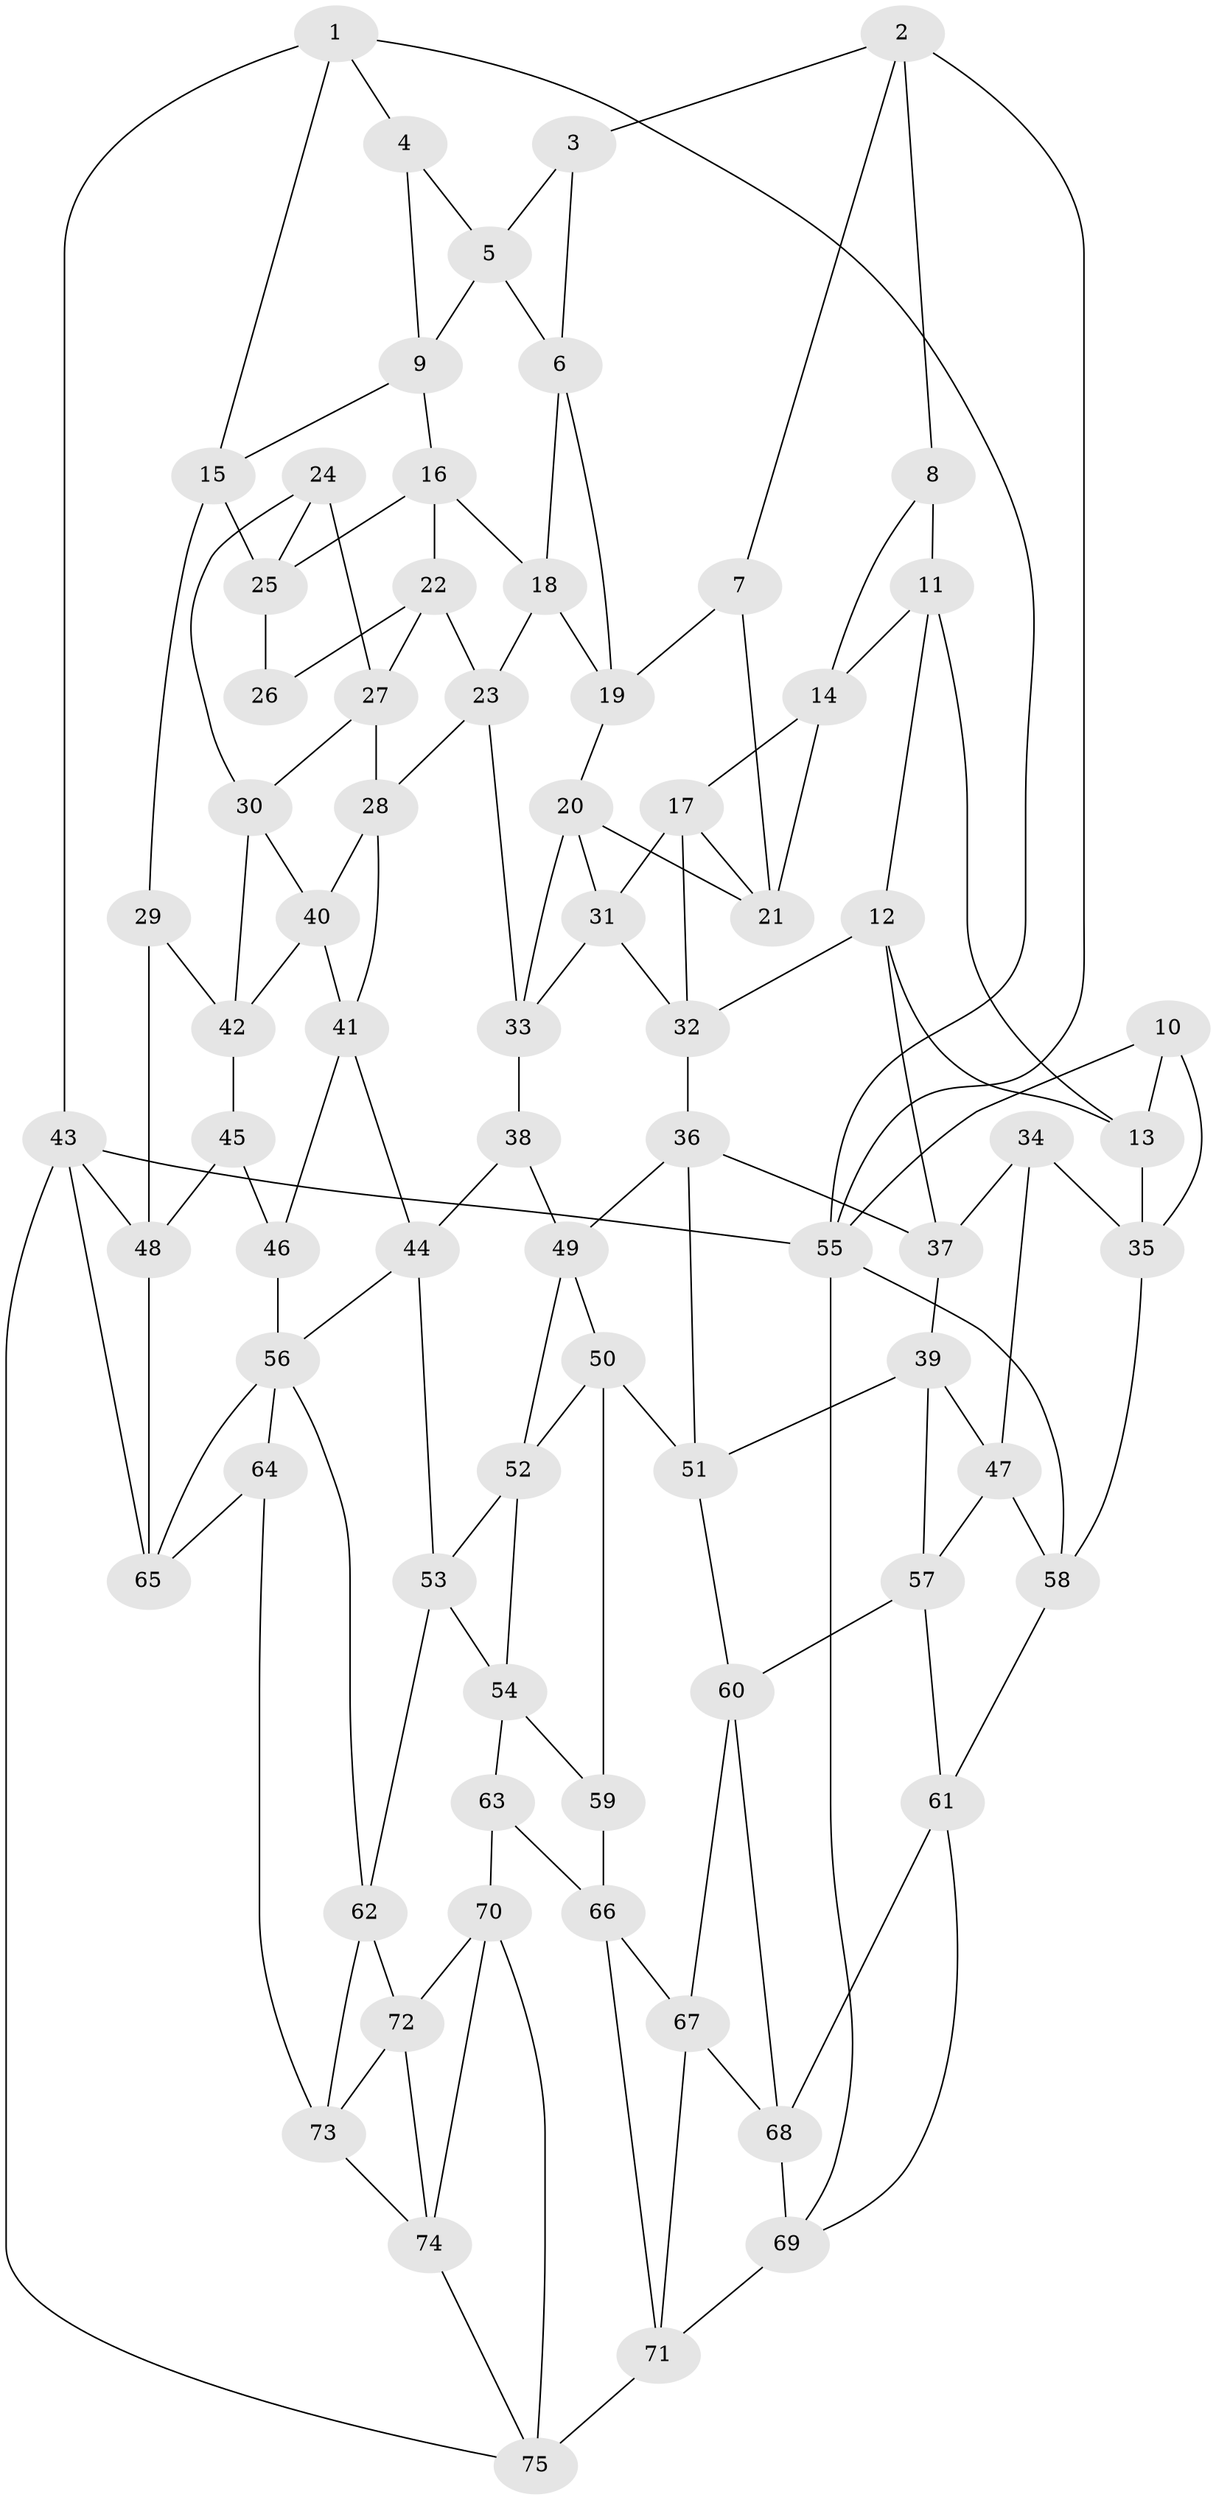 // original degree distribution, {3: 0.02, 6: 0.23333333333333334, 4: 0.23333333333333334, 5: 0.5133333333333333}
// Generated by graph-tools (version 1.1) at 2025/51/03/09/25 03:51:06]
// undirected, 75 vertices, 144 edges
graph export_dot {
graph [start="1"]
  node [color=gray90,style=filled];
  1;
  2;
  3;
  4;
  5;
  6;
  7;
  8;
  9;
  10;
  11;
  12;
  13;
  14;
  15;
  16;
  17;
  18;
  19;
  20;
  21;
  22;
  23;
  24;
  25;
  26;
  27;
  28;
  29;
  30;
  31;
  32;
  33;
  34;
  35;
  36;
  37;
  38;
  39;
  40;
  41;
  42;
  43;
  44;
  45;
  46;
  47;
  48;
  49;
  50;
  51;
  52;
  53;
  54;
  55;
  56;
  57;
  58;
  59;
  60;
  61;
  62;
  63;
  64;
  65;
  66;
  67;
  68;
  69;
  70;
  71;
  72;
  73;
  74;
  75;
  1 -- 4 [weight=1.0];
  1 -- 15 [weight=1.0];
  1 -- 43 [weight=1.0];
  1 -- 55 [weight=1.0];
  2 -- 3 [weight=1.0];
  2 -- 7 [weight=1.0];
  2 -- 8 [weight=1.0];
  2 -- 55 [weight=1.0];
  3 -- 5 [weight=1.0];
  3 -- 6 [weight=1.0];
  4 -- 5 [weight=1.0];
  4 -- 9 [weight=1.0];
  5 -- 6 [weight=1.0];
  5 -- 9 [weight=1.0];
  6 -- 18 [weight=1.0];
  6 -- 19 [weight=1.0];
  7 -- 19 [weight=1.0];
  7 -- 21 [weight=1.0];
  8 -- 11 [weight=1.0];
  8 -- 14 [weight=1.0];
  9 -- 15 [weight=1.0];
  9 -- 16 [weight=1.0];
  10 -- 13 [weight=1.0];
  10 -- 35 [weight=1.0];
  10 -- 55 [weight=1.0];
  11 -- 12 [weight=1.0];
  11 -- 13 [weight=1.0];
  11 -- 14 [weight=1.0];
  12 -- 13 [weight=1.0];
  12 -- 32 [weight=1.0];
  12 -- 37 [weight=1.0];
  13 -- 35 [weight=1.0];
  14 -- 17 [weight=1.0];
  14 -- 21 [weight=1.0];
  15 -- 25 [weight=1.0];
  15 -- 29 [weight=1.0];
  16 -- 18 [weight=1.0];
  16 -- 22 [weight=1.0];
  16 -- 25 [weight=1.0];
  17 -- 21 [weight=1.0];
  17 -- 31 [weight=1.0];
  17 -- 32 [weight=1.0];
  18 -- 19 [weight=1.0];
  18 -- 23 [weight=1.0];
  19 -- 20 [weight=1.0];
  20 -- 21 [weight=1.0];
  20 -- 31 [weight=1.0];
  20 -- 33 [weight=1.0];
  22 -- 23 [weight=1.0];
  22 -- 26 [weight=1.0];
  22 -- 27 [weight=1.0];
  23 -- 28 [weight=1.0];
  23 -- 33 [weight=1.0];
  24 -- 25 [weight=1.0];
  24 -- 27 [weight=1.0];
  24 -- 30 [weight=1.0];
  25 -- 26 [weight=1.0];
  27 -- 28 [weight=1.0];
  27 -- 30 [weight=1.0];
  28 -- 40 [weight=1.0];
  28 -- 41 [weight=1.0];
  29 -- 42 [weight=1.0];
  29 -- 48 [weight=1.0];
  30 -- 40 [weight=1.0];
  30 -- 42 [weight=1.0];
  31 -- 32 [weight=1.0];
  31 -- 33 [weight=1.0];
  32 -- 36 [weight=1.0];
  33 -- 38 [weight=1.0];
  34 -- 35 [weight=1.0];
  34 -- 37 [weight=1.0];
  34 -- 47 [weight=1.0];
  35 -- 58 [weight=1.0];
  36 -- 37 [weight=1.0];
  36 -- 49 [weight=1.0];
  36 -- 51 [weight=1.0];
  37 -- 39 [weight=1.0];
  38 -- 44 [weight=1.0];
  38 -- 49 [weight=1.0];
  39 -- 47 [weight=1.0];
  39 -- 51 [weight=1.0];
  39 -- 57 [weight=1.0];
  40 -- 41 [weight=1.0];
  40 -- 42 [weight=1.0];
  41 -- 44 [weight=1.0];
  41 -- 46 [weight=1.0];
  42 -- 45 [weight=1.0];
  43 -- 48 [weight=1.0];
  43 -- 55 [weight=1.0];
  43 -- 65 [weight=1.0];
  43 -- 75 [weight=1.0];
  44 -- 53 [weight=1.0];
  44 -- 56 [weight=1.0];
  45 -- 46 [weight=1.0];
  45 -- 48 [weight=1.0];
  46 -- 56 [weight=2.0];
  47 -- 57 [weight=1.0];
  47 -- 58 [weight=1.0];
  48 -- 65 [weight=1.0];
  49 -- 50 [weight=1.0];
  49 -- 52 [weight=1.0];
  50 -- 51 [weight=1.0];
  50 -- 52 [weight=1.0];
  50 -- 59 [weight=1.0];
  51 -- 60 [weight=1.0];
  52 -- 53 [weight=1.0];
  52 -- 54 [weight=1.0];
  53 -- 54 [weight=1.0];
  53 -- 62 [weight=1.0];
  54 -- 59 [weight=1.0];
  54 -- 63 [weight=1.0];
  55 -- 58 [weight=1.0];
  55 -- 69 [weight=1.0];
  56 -- 62 [weight=1.0];
  56 -- 64 [weight=1.0];
  56 -- 65 [weight=1.0];
  57 -- 60 [weight=1.0];
  57 -- 61 [weight=1.0];
  58 -- 61 [weight=1.0];
  59 -- 66 [weight=1.0];
  60 -- 67 [weight=1.0];
  60 -- 68 [weight=1.0];
  61 -- 68 [weight=1.0];
  61 -- 69 [weight=1.0];
  62 -- 72 [weight=1.0];
  62 -- 73 [weight=1.0];
  63 -- 66 [weight=1.0];
  63 -- 70 [weight=1.0];
  64 -- 65 [weight=1.0];
  64 -- 73 [weight=1.0];
  66 -- 67 [weight=1.0];
  66 -- 71 [weight=1.0];
  67 -- 68 [weight=1.0];
  67 -- 71 [weight=1.0];
  68 -- 69 [weight=1.0];
  69 -- 71 [weight=1.0];
  70 -- 72 [weight=1.0];
  70 -- 74 [weight=1.0];
  70 -- 75 [weight=1.0];
  71 -- 75 [weight=1.0];
  72 -- 73 [weight=1.0];
  72 -- 74 [weight=1.0];
  73 -- 74 [weight=1.0];
  74 -- 75 [weight=1.0];
}
